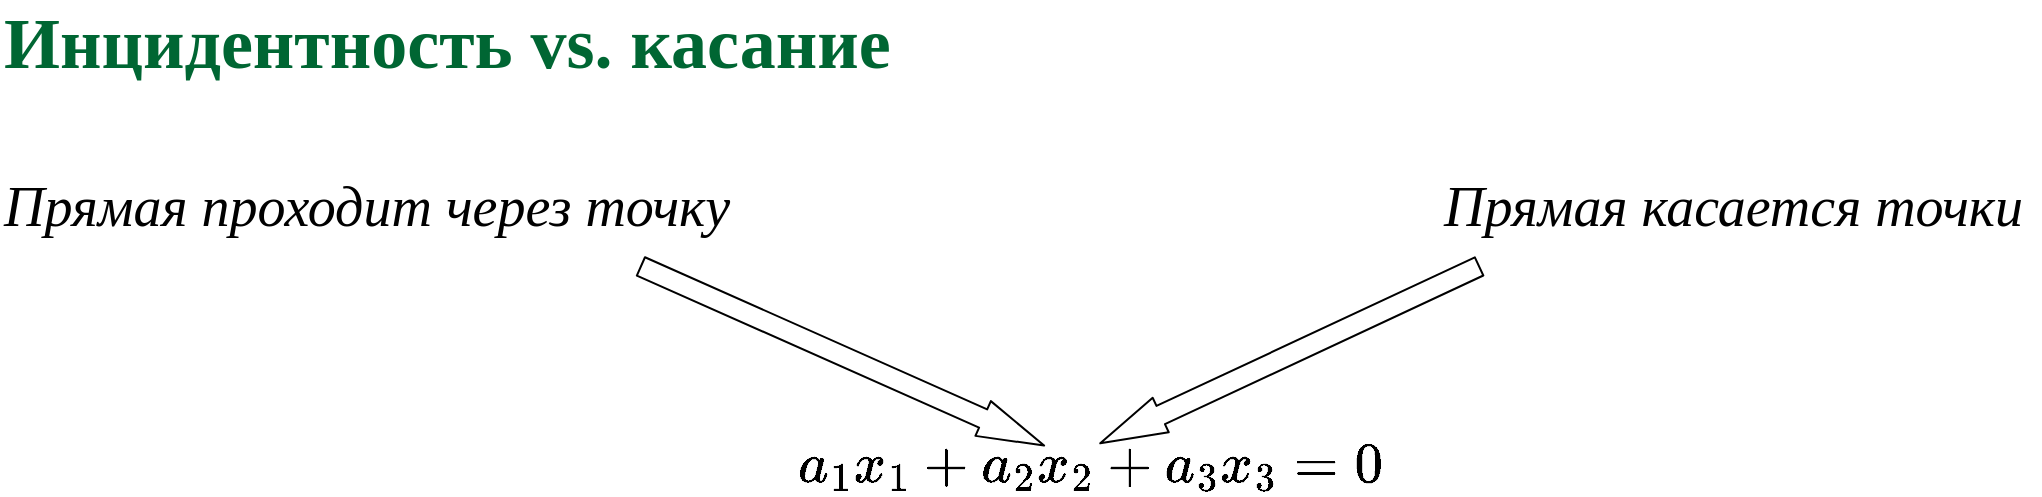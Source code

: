 <mxfile version="14.0.0" type="github" pages="3">
  <diagram name="p01" id="DLQpAvPrtUbYdDvNZ_r8">
    <mxGraphModel dx="1128" dy="631" grid="1" gridSize="10" guides="1" tooltips="1" connect="1" arrows="1" fold="1" page="1" pageScale="1" pageWidth="1169" pageHeight="827" math="1" shadow="0">
      <root>
        <mxCell id="KzKFW0jnUTyGEeZzbuEv-0" />
        <mxCell id="KzKFW0jnUTyGEeZzbuEv-1" parent="KzKFW0jnUTyGEeZzbuEv-0" />
        <mxCell id="KzKFW0jnUTyGEeZzbuEv-2" value="&lt;font color=&quot;#006633&quot; face=&quot;garamond&quot;&gt;&lt;span style=&quot;font-size: 36px&quot;&gt;&lt;b&gt;Инцидентность vs. касание&lt;/b&gt;&lt;/span&gt;&lt;/font&gt;" style="text;html=1;align=left;verticalAlign=middle;whiteSpace=wrap;rounded=0;" parent="KzKFW0jnUTyGEeZzbuEv-1" vertex="1">
          <mxGeometry x="40" y="39" width="920" height="20" as="geometry" />
        </mxCell>
        <mxCell id="KzKFW0jnUTyGEeZzbuEv-3" value="&lt;div&gt;&lt;/div&gt;" style="text;html=1;align=left;verticalAlign=middle;resizable=0;points=[];autosize=1;" parent="KzKFW0jnUTyGEeZzbuEv-1" vertex="1">
          <mxGeometry x="50" y="145" width="20" height="10" as="geometry" />
        </mxCell>
        <mxCell id="cjX7UAOq4s2-asaLkEaQ-0" value="&lt;font style=&quot;font-size: 24px&quot;&gt;$$a_1x_1+a_2x_2 +a_3x_3 = 0&amp;nbsp;$$&lt;/font&gt;" style="text;html=1;align=center;verticalAlign=middle;resizable=0;points=[];autosize=1;" vertex="1" parent="KzKFW0jnUTyGEeZzbuEv-1">
          <mxGeometry x="390" y="250" width="390" height="20" as="geometry" />
        </mxCell>
        <mxCell id="kabSnAAOKQkJA_liBPdc-0" value="&lt;font style=&quot;font-size: 28px&quot; face=&quot;Times New Roman&quot;&gt;&lt;i&gt;Прямая проходит через точку&lt;/i&gt;&lt;/font&gt;" style="text;html=1;align=left;verticalAlign=middle;resizable=0;points=[];autosize=1;" vertex="1" parent="KzKFW0jnUTyGEeZzbuEv-1">
          <mxGeometry x="40" y="120" width="380" height="20" as="geometry" />
        </mxCell>
        <mxCell id="kabSnAAOKQkJA_liBPdc-1" value="&lt;font style=&quot;font-size: 28px&quot; face=&quot;Times New Roman&quot;&gt;&lt;i&gt;Прямая касается точки&lt;/i&gt;&lt;/font&gt;" style="text;html=1;align=left;verticalAlign=middle;resizable=0;points=[];autosize=1;" vertex="1" parent="KzKFW0jnUTyGEeZzbuEv-1">
          <mxGeometry x="760" y="120" width="300" height="20" as="geometry" />
        </mxCell>
        <mxCell id="kabSnAAOKQkJA_liBPdc-2" value="" style="shape=flexArrow;endArrow=classic;html=1;endWidth=8;endSize=10.783;" edge="1" parent="KzKFW0jnUTyGEeZzbuEv-1" target="cjX7UAOq4s2-asaLkEaQ-0">
          <mxGeometry width="50" height="50" relative="1" as="geometry">
            <mxPoint x="360" y="160" as="sourcePoint" />
            <mxPoint x="660" y="160" as="targetPoint" />
          </mxGeometry>
        </mxCell>
        <mxCell id="kabSnAAOKQkJA_liBPdc-3" value="" style="shape=flexArrow;endArrow=classic;html=1;endWidth=8;endSize=10.783;entryX=0.512;entryY=-0.059;entryDx=0;entryDy=0;entryPerimeter=0;" edge="1" parent="KzKFW0jnUTyGEeZzbuEv-1" target="cjX7UAOq4s2-asaLkEaQ-0">
          <mxGeometry width="50" height="50" relative="1" as="geometry">
            <mxPoint x="780" y="160" as="sourcePoint" />
            <mxPoint x="712.5" y="235" as="targetPoint" />
          </mxGeometry>
        </mxCell>
      </root>
    </mxGraphModel>
  </diagram>
  <diagram name="p02" id="PFIz7czbJU8cBNeAnKR7">
    <mxGraphModel dx="1913" dy="1020" grid="1" gridSize="10" guides="1" tooltips="1" connect="1" arrows="1" fold="1" page="1" pageScale="1" pageWidth="1169" pageHeight="827" math="1" shadow="0">
      <root>
        <mxCell id="1GWEgOULMj-j1FZ3kuc_-0" />
        <mxCell id="1GWEgOULMj-j1FZ3kuc_-1" parent="1GWEgOULMj-j1FZ3kuc_-0" />
        <mxCell id="1GWEgOULMj-j1FZ3kuc_-2" value="&lt;font color=&quot;#006633&quot; face=&quot;garamond&quot;&gt;&lt;span style=&quot;font-size: 36px&quot;&gt;&lt;b&gt;Линии второго порядка&lt;/b&gt;&lt;/span&gt;&lt;/font&gt;" style="text;html=1;align=left;verticalAlign=middle;whiteSpace=wrap;rounded=0;" vertex="1" parent="1GWEgOULMj-j1FZ3kuc_-1">
          <mxGeometry x="40" y="39" width="920" height="20" as="geometry" />
        </mxCell>
        <mxCell id="1GWEgOULMj-j1FZ3kuc_-3" value="&lt;div&gt;&lt;/div&gt;&lt;b style=&quot;font-size: 28px ; font-family: &amp;#34;times new roman&amp;#34;&quot;&gt;Опр.&lt;/b&gt;&lt;span style=&quot;font-size: 28px ; font-family: &amp;#34;times new roman&amp;#34;&quot;&gt;&amp;nbsp;&lt;i&gt;Линией второго порядка на проективной плоскости&amp;nbsp;&lt;/i&gt;&lt;/span&gt;&lt;i style=&quot;font-size: 28px ; font-family: &amp;#34;times new roman&amp;#34;&quot;&gt;называется&amp;nbsp;&lt;/i&gt;&lt;span style=&quot;font-size: 28px ; font-family: &amp;#34;times new roman&amp;#34;&quot;&gt;&lt;i&gt;&lt;br&gt;&lt;/i&gt;&lt;/span&gt;&lt;font face=&quot;Times New Roman&quot; style=&quot;font-size: 28px&quot;&gt;&lt;i&gt;&lt;font face=&quot;Times New Roman&quot;&gt;&lt;i&gt;множество точек, координаты которых в некоторой ПСК удовлетворяют уравнению&amp;nbsp;&lt;/i&gt;&lt;/font&gt;&lt;/i&gt;&lt;/font&gt;" style="text;html=1;align=left;verticalAlign=middle;resizable=0;points=[];autosize=1;" vertex="1" parent="1GWEgOULMj-j1FZ3kuc_-1">
          <mxGeometry x="50" y="130" width="1070" height="40" as="geometry" />
        </mxCell>
        <mxCell id="1GWEgOULMj-j1FZ3kuc_-4" value="&lt;font style=&quot;font-size: 24px&quot;&gt;$$a_{11}x^2_1+2a_{12}x_1x_2+a_{22}x^2_2 + 2a_{13}x_1x_3+a_{33}x^2_3+ 2a_{23}x_2x_3&lt;br&gt;= 0&amp;nbsp;&lt;br&gt;$$&lt;/font&gt;" style="text;html=1;align=center;verticalAlign=middle;resizable=0;points=[];autosize=1;" vertex="1" parent="1GWEgOULMj-j1FZ3kuc_-1">
          <mxGeometry x="75" y="210" width="1010" height="60" as="geometry" />
        </mxCell>
        <mxCell id="mQIPGa7VbuC4KXTT2A_Q-0" value="&lt;div&gt;&lt;/div&gt;&lt;b style=&quot;font-size: 28px ; font-family: &amp;#34;times new roman&amp;#34;&quot;&gt;Теор.&lt;/b&gt;&lt;span style=&quot;font-size: 28px ; font-family: &amp;#34;times new roman&amp;#34;&quot;&gt;&amp;nbsp;&lt;i&gt;Существует ПСК, в которой уравнение кривой второго порядка (1) имеет один&lt;br&gt;из пяти канонических видов:&lt;/i&gt;&lt;/span&gt;&lt;font face=&quot;Times New Roman&quot; style=&quot;font-size: 28px&quot;&gt;&lt;i&gt;&lt;font face=&quot;Times New Roman&quot;&gt;&lt;i&gt;&amp;nbsp;&lt;/i&gt;&lt;/font&gt;&lt;/i&gt;&lt;/font&gt;" style="text;html=1;align=left;verticalAlign=middle;resizable=0;points=[];autosize=1;" vertex="1" parent="1GWEgOULMj-j1FZ3kuc_-1">
          <mxGeometry x="60" y="458" width="1050" height="40" as="geometry" />
        </mxCell>
        <mxCell id="mQIPGa7VbuC4KXTT2A_Q-1" value="&lt;font style=&quot;font-size: 24px&quot;&gt;$$x^2_1+x^2_2 +x^2_3= 0$$&lt;/font&gt;" style="text;html=1;align=center;verticalAlign=middle;resizable=0;points=[];autosize=1;" vertex="1" parent="1GWEgOULMj-j1FZ3kuc_-1">
          <mxGeometry x="270" y="530" width="330" height="20" as="geometry" />
        </mxCell>
        <mxCell id="mQIPGa7VbuC4KXTT2A_Q-2" value="&lt;font style=&quot;font-size: 24px&quot;&gt;$$x^2_1+x^2_2 -x^2_3= 0$$&lt;/font&gt;" style="text;html=1;align=center;verticalAlign=middle;resizable=0;points=[];autosize=1;" vertex="1" parent="1GWEgOULMj-j1FZ3kuc_-1">
          <mxGeometry x="275" y="590" width="320" height="20" as="geometry" />
        </mxCell>
        <mxCell id="mQIPGa7VbuC4KXTT2A_Q-3" value="&lt;font style=&quot;font-size: 24px&quot;&gt;$$x^2_1-x^2_2= 0$$&lt;/font&gt;" style="text;html=1;align=center;verticalAlign=middle;resizable=0;points=[];autosize=1;" vertex="1" parent="1GWEgOULMj-j1FZ3kuc_-1">
          <mxGeometry x="320" y="710" width="240" height="20" as="geometry" />
        </mxCell>
        <mxCell id="mQIPGa7VbuC4KXTT2A_Q-4" value="&lt;font style=&quot;font-size: 24px&quot;&gt;$$x^2_1+x^2_2 = 0$$&lt;/font&gt;" style="text;html=1;align=center;verticalAlign=middle;resizable=0;points=[];autosize=1;" vertex="1" parent="1GWEgOULMj-j1FZ3kuc_-1">
          <mxGeometry x="315" y="650" width="250" height="20" as="geometry" />
        </mxCell>
        <mxCell id="mQIPGa7VbuC4KXTT2A_Q-5" value="&lt;font style=&quot;font-size: 24px&quot;&gt;$$x^2_1= 0$$&lt;/font&gt;" style="text;html=1;align=center;verticalAlign=middle;resizable=0;points=[];autosize=1;" vertex="1" parent="1GWEgOULMj-j1FZ3kuc_-1">
          <mxGeometry x="355" y="770" width="170" height="20" as="geometry" />
        </mxCell>
        <mxCell id="mQIPGa7VbuC4KXTT2A_Q-6" value="&lt;font face=&quot;Times New Roman&quot; style=&quot;font-size: 28px&quot;&gt;&lt;i&gt;или&lt;/i&gt;&lt;/font&gt;" style="text;html=1;align=center;verticalAlign=middle;resizable=0;points=[];autosize=1;" vertex="1" parent="1GWEgOULMj-j1FZ3kuc_-1">
          <mxGeometry x="525" y="280" width="60" height="20" as="geometry" />
        </mxCell>
        <mxCell id="zbxEN5ygFnwjHrURu-1m-4" value="&lt;font style=&quot;font-size: 24px&quot;&gt;$$\begin{pmatrix}x_1&amp;amp;x_2&amp;amp;x_3\end{pmatrix}&lt;br&gt;\begin{pmatrix}a_{11}&amp;amp;a_{12}&amp;amp;a_{13}&lt;br&gt;\\a_{12}&amp;amp;a_{22}&amp;amp;a_{23}&lt;br&gt;\\a_{13}&amp;amp;a_{23}&amp;amp;a_{33}\end{pmatrix}&lt;br&gt;\begin{pmatrix}x_1\\x_2\\x_3\end{pmatrix}&lt;br&gt;=0$$&lt;/font&gt;" style="text;html=1;align=center;verticalAlign=middle;resizable=0;points=[];autosize=1;" vertex="1" parent="1GWEgOULMj-j1FZ3kuc_-1">
          <mxGeometry x="310" y="314" width="490" height="110" as="geometry" />
        </mxCell>
        <mxCell id="zbxEN5ygFnwjHrURu-1m-5" value="&lt;font face=&quot;Times New Roman&quot; style=&quot;font-size: 28px&quot;&gt;(1)&lt;/font&gt;" style="text;html=1;align=center;verticalAlign=middle;resizable=0;points=[];autosize=1;" vertex="1" parent="1GWEgOULMj-j1FZ3kuc_-1">
          <mxGeometry x="1070" y="230" width="50" height="20" as="geometry" />
        </mxCell>
        <mxCell id="3_aqfifRzmVFXXm06Ot9-0" value="&lt;div&gt;&lt;/div&gt;&lt;span style=&quot;font-size: 28px ; font-family: &amp;#34;times new roman&amp;#34;&quot;&gt;&lt;i&gt;овал&lt;/i&gt;&lt;/span&gt;&lt;font face=&quot;Times New Roman&quot; style=&quot;font-size: 28px&quot;&gt;&lt;i&gt;&lt;font face=&quot;Times New Roman&quot;&gt;&lt;i&gt;&amp;nbsp;&lt;/i&gt;&lt;/font&gt;&lt;/i&gt;&lt;/font&gt;" style="text;html=1;align=left;verticalAlign=middle;resizable=0;points=[];autosize=1;" vertex="1" parent="1GWEgOULMj-j1FZ3kuc_-1">
          <mxGeometry x="660" y="590" width="70" height="20" as="geometry" />
        </mxCell>
        <mxCell id="3_aqfifRzmVFXXm06Ot9-1" value="&lt;div&gt;&lt;/div&gt;&lt;span style=&quot;font-size: 28px ; font-family: &amp;#34;times new roman&amp;#34;&quot;&gt;&lt;i&gt;мнимый овал&lt;/i&gt;&lt;/span&gt;&lt;font face=&quot;Times New Roman&quot; style=&quot;font-size: 28px&quot;&gt;&lt;i&gt;&lt;font face=&quot;Times New Roman&quot;&gt;&lt;i&gt;&amp;nbsp;&lt;/i&gt;&lt;/font&gt;&lt;/i&gt;&lt;/font&gt;" style="text;html=1;align=left;verticalAlign=middle;resizable=0;points=[];autosize=1;" vertex="1" parent="1GWEgOULMj-j1FZ3kuc_-1">
          <mxGeometry x="660" y="530" width="180" height="20" as="geometry" />
        </mxCell>
        <mxCell id="3_aqfifRzmVFXXm06Ot9-2" value="&lt;div&gt;&lt;/div&gt;&lt;font face=&quot;times new roman&quot;&gt;&lt;span style=&quot;font-size: 28px&quot;&gt;&lt;i&gt;пара мнимых прямых&amp;nbsp;&lt;/i&gt;&lt;/span&gt;&lt;/font&gt;" style="text;html=1;align=left;verticalAlign=middle;resizable=0;points=[];autosize=1;" vertex="1" parent="1GWEgOULMj-j1FZ3kuc_-1">
          <mxGeometry x="660" y="650" width="280" height="20" as="geometry" />
        </mxCell>
        <mxCell id="3_aqfifRzmVFXXm06Ot9-3" value="&lt;div&gt;&lt;/div&gt;&lt;font face=&quot;times new roman&quot;&gt;&lt;span style=&quot;font-size: 28px&quot;&gt;&lt;i&gt;пара различных прямых&lt;/i&gt;&lt;/span&gt;&lt;/font&gt;" style="text;html=1;align=left;verticalAlign=middle;resizable=0;points=[];autosize=1;" vertex="1" parent="1GWEgOULMj-j1FZ3kuc_-1">
          <mxGeometry x="660" y="710" width="300" height="20" as="geometry" />
        </mxCell>
        <mxCell id="3_aqfifRzmVFXXm06Ot9-4" value="&lt;div&gt;&lt;/div&gt;&lt;font face=&quot;times new roman&quot;&gt;&lt;span style=&quot;font-size: 28px&quot;&gt;&lt;i&gt;пара совпавших прямых&lt;/i&gt;&lt;/span&gt;&lt;/font&gt;" style="text;html=1;align=left;verticalAlign=middle;resizable=0;points=[];autosize=1;" vertex="1" parent="1GWEgOULMj-j1FZ3kuc_-1">
          <mxGeometry x="660" y="770" width="300" height="20" as="geometry" />
        </mxCell>
      </root>
    </mxGraphModel>
  </diagram>
  <diagram id="mPEEqHRahmK-0-fY1kdA" name="p03">
    <mxGraphModel dx="1626" dy="867" grid="1" gridSize="10" guides="1" tooltips="1" connect="1" arrows="1" fold="1" page="1" pageScale="1" pageWidth="1169" pageHeight="827" math="1" shadow="0">
      <root>
        <mxCell id="6OxYRViSqKl5o4s554ya-0" />
        <mxCell id="6OxYRViSqKl5o4s554ya-1" parent="6OxYRViSqKl5o4s554ya-0" />
        <mxCell id="2C4iLUpKYUHEkGcBGywp-0" value="&lt;font color=&quot;#006633&quot; face=&quot;garamond&quot;&gt;&lt;span style=&quot;font-size: 36px&quot;&gt;&lt;b&gt;Овалы&lt;/b&gt;&lt;/span&gt;&lt;/font&gt;" style="text;html=1;align=left;verticalAlign=middle;whiteSpace=wrap;rounded=0;" vertex="1" parent="6OxYRViSqKl5o4s554ya-1">
          <mxGeometry x="40" y="39" width="920" height="20" as="geometry" />
        </mxCell>
        <mxCell id="6oP0ee9wS9YEB5ayIE3I-0" value="&lt;font style=&quot;font-size: 24px&quot;&gt;$$x^2_1+2x_2x_3= 0$$&lt;/font&gt;" style="text;html=1;align=center;verticalAlign=middle;resizable=0;points=[];autosize=1;" vertex="1" parent="6OxYRViSqKl5o4s554ya-1">
          <mxGeometry x="449.5" y="170" width="270" height="20" as="geometry" />
        </mxCell>
        <mxCell id="6oP0ee9wS9YEB5ayIE3I-1" value="&lt;font style=&quot;font-size: 24px&quot;&gt;$$x^2_1+x^2_2 =x^2_3$$&lt;/font&gt;" style="text;html=1;align=center;verticalAlign=middle;resizable=0;points=[];autosize=1;" vertex="1" parent="6OxYRViSqKl5o4s554ya-1">
          <mxGeometry x="55" y="170" width="290" height="20" as="geometry" />
        </mxCell>
        <mxCell id="6oP0ee9wS9YEB5ayIE3I-2" value="&lt;font style=&quot;font-size: 24px&quot;&gt;$$x^2_1-x^2_2 =x^2_3$$&lt;/font&gt;" style="text;html=1;align=center;verticalAlign=middle;resizable=0;points=[];autosize=1;" vertex="1" parent="6OxYRViSqKl5o4s554ya-1">
          <mxGeometry x="820" y="170" width="290" height="20" as="geometry" />
        </mxCell>
        <mxCell id="6oP0ee9wS9YEB5ayIE3I-3" value="&lt;i&gt;&lt;font face=&quot;Times New Roman&quot; style=&quot;font-size: 28px&quot;&gt;Пересечем с несобственной прямой x&lt;sub&gt;3&lt;/sub&gt; = 0&lt;/font&gt;&lt;/i&gt;" style="text;html=1;align=left;verticalAlign=middle;resizable=0;points=[];autosize=1;" vertex="1" parent="6OxYRViSqKl5o4s554ya-1">
          <mxGeometry x="40" y="250" width="520" height="30" as="geometry" />
        </mxCell>
        <mxCell id="6oP0ee9wS9YEB5ayIE3I-4" value="&lt;font face=&quot;Times New Roman&quot;&gt;&lt;span style=&quot;font-size: 28px&quot;&gt;&lt;i&gt;(0, 0, 0)&lt;/i&gt;&lt;/span&gt;&lt;/font&gt;" style="text;html=1;align=left;verticalAlign=middle;resizable=0;points=[];autosize=1;" vertex="1" parent="6OxYRViSqKl5o4s554ya-1">
          <mxGeometry x="140" y="330" width="100" height="20" as="geometry" />
        </mxCell>
        <mxCell id="6oP0ee9wS9YEB5ayIE3I-5" value="&lt;font face=&quot;Times New Roman&quot;&gt;&lt;span style=&quot;font-size: 28px&quot;&gt;&lt;i&gt;(0, 1, 0)&lt;/i&gt;&lt;/span&gt;&lt;/font&gt;" style="text;html=1;align=left;verticalAlign=middle;resizable=0;points=[];autosize=1;" vertex="1" parent="6OxYRViSqKl5o4s554ya-1">
          <mxGeometry x="535" y="330" width="100" height="20" as="geometry" />
        </mxCell>
        <mxCell id="6oP0ee9wS9YEB5ayIE3I-6" value="&lt;font face=&quot;Times New Roman&quot;&gt;&lt;span style=&quot;font-size: 28px&quot;&gt;&lt;i&gt;(1, 1, 0)&lt;/i&gt;&lt;/span&gt;&lt;/font&gt;" style="text;html=1;align=left;verticalAlign=middle;resizable=0;points=[];autosize=1;" vertex="1" parent="6OxYRViSqKl5o4s554ya-1">
          <mxGeometry x="915" y="330" width="100" height="20" as="geometry" />
        </mxCell>
        <mxCell id="6oP0ee9wS9YEB5ayIE3I-7" value="&lt;font face=&quot;Times New Roman&quot;&gt;&lt;span style=&quot;font-size: 28px&quot;&gt;&lt;i&gt;(1, -1, 0)&lt;/i&gt;&lt;/span&gt;&lt;/font&gt;" style="text;html=1;align=left;verticalAlign=middle;resizable=0;points=[];autosize=1;" vertex="1" parent="6OxYRViSqKl5o4s554ya-1">
          <mxGeometry x="915" y="370" width="110" height="20" as="geometry" />
        </mxCell>
      </root>
    </mxGraphModel>
  </diagram>
</mxfile>
